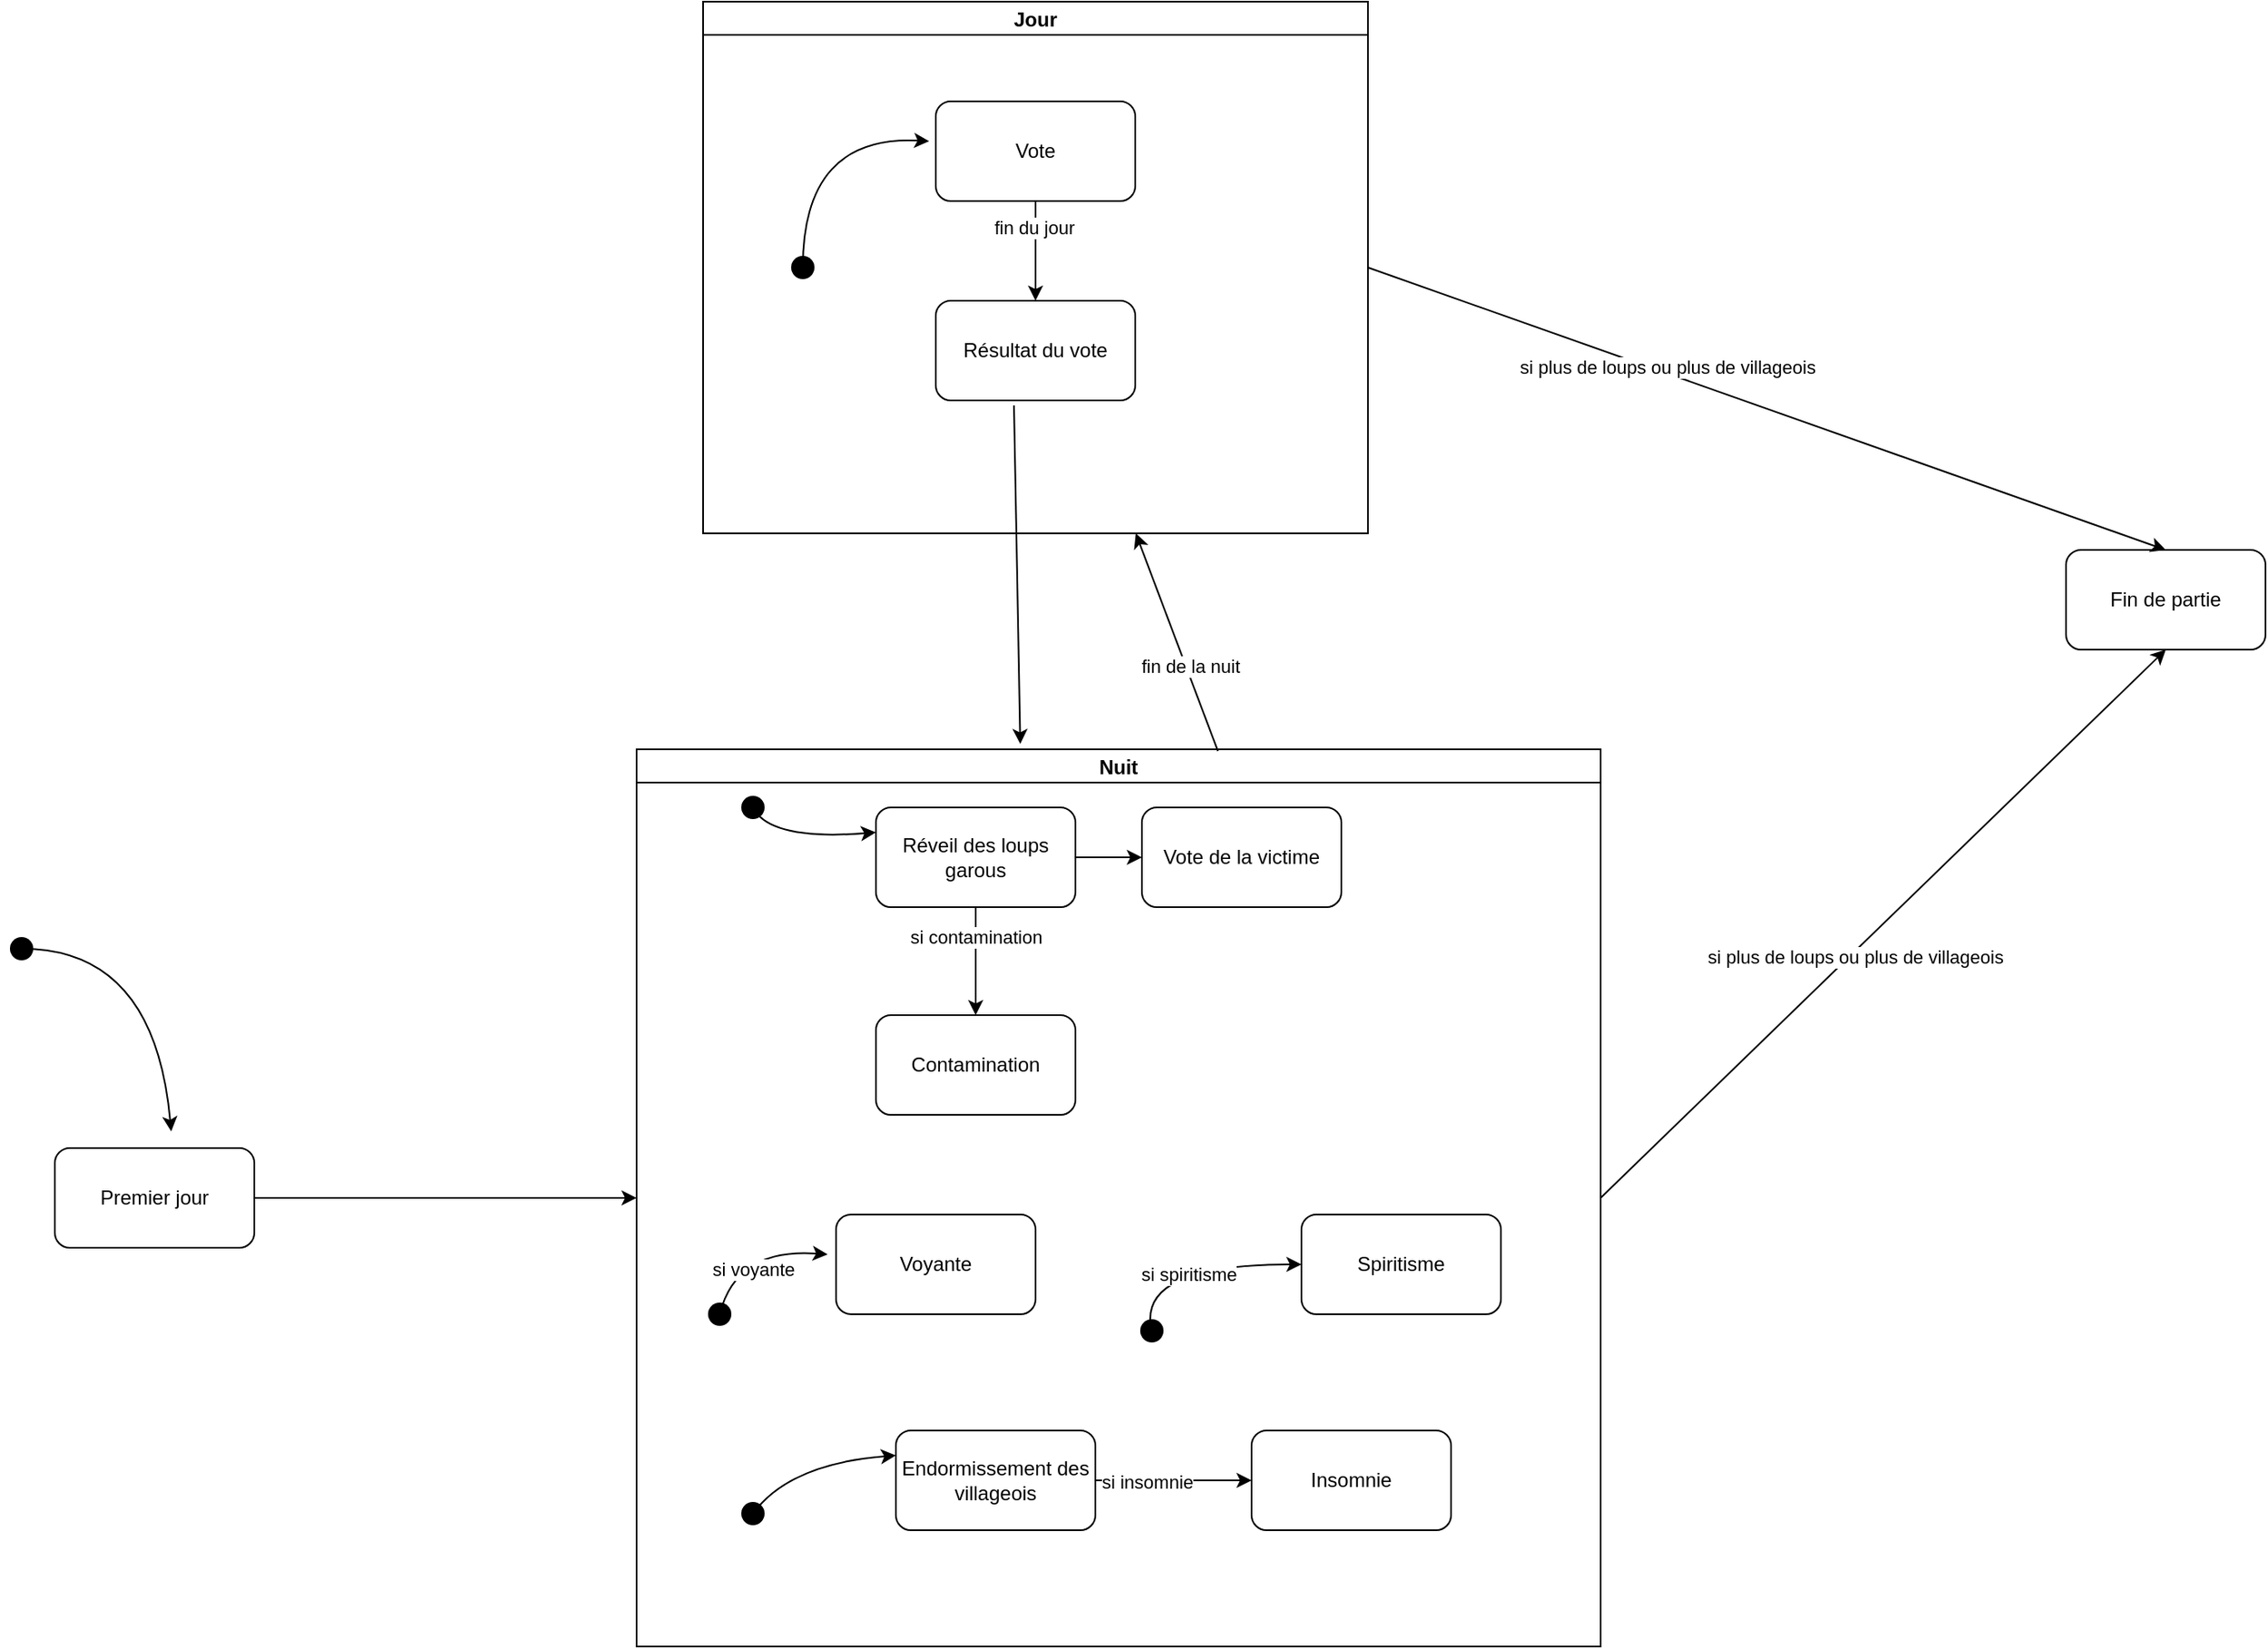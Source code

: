 <mxfile>
    <diagram id="Oxfqx7WeoOtfq7skmDKF" name="Page-1">
        <mxGraphModel dx="1834" dy="773" grid="1" gridSize="10" guides="1" tooltips="1" connect="1" arrows="1" fold="1" page="1" pageScale="1" pageWidth="827" pageHeight="1169" math="0" shadow="0">
            <root>
                <mxCell id="0"/>
                <mxCell id="1" parent="0"/>
                <mxCell id="8" value="" style="shape=waypoint;sketch=0;fillStyle=solid;size=6;pointerEvents=1;points=[];fillColor=none;resizable=0;rotatable=0;perimeter=centerPerimeter;snapToPoint=1;spacing=3;strokeWidth=5;" parent="1" vertex="1">
                    <mxGeometry x="-230" y="670" width="20" height="20" as="geometry"/>
                </mxCell>
                <mxCell id="9" value="Jour" style="swimlane;startSize=20;horizontal=1;containerType=tree;" parent="1" vertex="1">
                    <mxGeometry x="190" y="110" width="400" height="320" as="geometry">
                        <mxRectangle x="210" y="240" width="120" height="30" as="alternateBounds"/>
                    </mxGeometry>
                </mxCell>
                <mxCell id="17" value="Vote" style="rounded=1;whiteSpace=wrap;html=1;strokeWidth=1;" parent="9" vertex="1">
                    <mxGeometry x="140" y="60" width="120" height="60" as="geometry"/>
                </mxCell>
                <mxCell id="18" value="" style="curved=1;endArrow=classic;html=1;exitX=0.7;exitY=-0.05;exitDx=0;exitDy=0;exitPerimeter=0;entryX=-0.033;entryY=0.4;entryDx=0;entryDy=0;entryPerimeter=0;" parent="9" source="19" target="17" edge="1">
                    <mxGeometry width="50" height="50" relative="1" as="geometry">
                        <mxPoint x="30" y="130" as="sourcePoint"/>
                        <mxPoint x="100" y="70" as="targetPoint"/>
                        <Array as="points">
                            <mxPoint x="60" y="80"/>
                        </Array>
                    </mxGeometry>
                </mxCell>
                <mxCell id="19" value="" style="shape=waypoint;sketch=0;fillStyle=solid;size=6;pointerEvents=1;points=[];fillColor=none;resizable=0;rotatable=0;perimeter=centerPerimeter;snapToPoint=1;spacing=3;strokeWidth=5;" parent="9" vertex="1">
                    <mxGeometry x="50" y="150" width="20" height="20" as="geometry"/>
                </mxCell>
                <mxCell id="24" value="" style="edgeStyle=none;html=1;" parent="9" source="17" target="25" edge="1">
                    <mxGeometry relative="1" as="geometry"/>
                </mxCell>
                <mxCell id="26" value="fin du jour" style="edgeLabel;html=1;align=center;verticalAlign=middle;resizable=0;points=[];" parent="24" vertex="1" connectable="0">
                    <mxGeometry x="-0.467" y="-1" relative="1" as="geometry">
                        <mxPoint as="offset"/>
                    </mxGeometry>
                </mxCell>
                <mxCell id="25" value="Résultat du vote" style="rounded=1;whiteSpace=wrap;html=1;strokeWidth=1;" parent="9" vertex="1">
                    <mxGeometry x="140" y="180" width="120" height="60" as="geometry"/>
                </mxCell>
                <mxCell id="13" value="" style="curved=1;endArrow=classic;html=1;exitX=1.1;exitY=0.8;exitDx=0;exitDy=0;exitPerimeter=0;" parent="1" source="8" edge="1">
                    <mxGeometry width="50" height="50" relative="1" as="geometry">
                        <mxPoint x="70" y="100" as="sourcePoint"/>
                        <mxPoint x="-130" y="790" as="targetPoint"/>
                        <Array as="points">
                            <mxPoint x="-140" y="680"/>
                        </Array>
                    </mxGeometry>
                </mxCell>
                <mxCell id="14" value="Nuit" style="swimlane;startSize=20;horizontal=1;containerType=tree;" parent="1" vertex="1">
                    <mxGeometry x="150" y="560" width="580" height="540" as="geometry">
                        <mxRectangle x="124" y="580" width="120" height="30" as="alternateBounds"/>
                    </mxGeometry>
                </mxCell>
                <mxCell id="28" value="Réveil des loups garous" style="rounded=1;whiteSpace=wrap;html=1;strokeWidth=1;" parent="14" vertex="1">
                    <mxGeometry x="144" y="35" width="120" height="60" as="geometry"/>
                </mxCell>
                <mxCell id="29" value="" style="curved=1;endArrow=classic;html=1;entryX=0;entryY=0.25;entryDx=0;entryDy=0;exitX=0.7;exitY=-0.1;exitDx=0;exitDy=0;exitPerimeter=0;" parent="14" source="30" target="28" edge="1">
                    <mxGeometry width="50" height="50" relative="1" as="geometry">
                        <mxPoint x="146" y="135" as="sourcePoint"/>
                        <mxPoint x="130" y="55" as="targetPoint"/>
                        <Array as="points">
                            <mxPoint x="80" y="55"/>
                        </Array>
                    </mxGeometry>
                </mxCell>
                <mxCell id="30" value="" style="shape=waypoint;sketch=0;fillStyle=solid;size=6;pointerEvents=1;points=[];fillColor=none;resizable=0;rotatable=0;perimeter=centerPerimeter;snapToPoint=1;spacing=3;strokeWidth=5;" parent="14" vertex="1">
                    <mxGeometry x="60" y="25" width="20" height="20" as="geometry"/>
                </mxCell>
                <mxCell id="31" value="" style="edgeStyle=none;html=1;" parent="14" source="28" target="32" edge="1">
                    <mxGeometry relative="1" as="geometry"/>
                </mxCell>
                <mxCell id="32" value="Vote de la victime" style="rounded=1;whiteSpace=wrap;html=1;strokeWidth=1;" parent="14" vertex="1">
                    <mxGeometry x="304" y="35" width="120" height="60" as="geometry"/>
                </mxCell>
                <mxCell id="56" value="Voyante" style="rounded=1;whiteSpace=wrap;html=1;" vertex="1" parent="14">
                    <mxGeometry x="120" y="280" width="120" height="60" as="geometry"/>
                </mxCell>
                <mxCell id="57" value="Contamination" style="rounded=1;whiteSpace=wrap;html=1;" vertex="1" parent="14">
                    <mxGeometry x="144" y="160" width="120" height="60" as="geometry"/>
                </mxCell>
                <mxCell id="58" value="Spiritisme" style="rounded=1;whiteSpace=wrap;html=1;" vertex="1" parent="14">
                    <mxGeometry x="400" y="280" width="120" height="60" as="geometry"/>
                </mxCell>
                <mxCell id="59" value="Endormissement des villageois" style="rounded=1;whiteSpace=wrap;html=1;strokeWidth=1;" vertex="1" parent="14">
                    <mxGeometry x="156" y="410" width="120" height="60" as="geometry"/>
                </mxCell>
                <mxCell id="60" value="" style="curved=1;endArrow=classic;html=1;entryX=0;entryY=0.25;entryDx=0;entryDy=0;exitX=0.7;exitY=-0.1;exitDx=0;exitDy=0;exitPerimeter=0;" edge="1" parent="14" source="61" target="59">
                    <mxGeometry width="50" height="50" relative="1" as="geometry">
                        <mxPoint x="8" y="-50" as="sourcePoint"/>
                        <mxPoint x="-8" y="-130" as="targetPoint"/>
                        <Array as="points">
                            <mxPoint x="92" y="430"/>
                        </Array>
                    </mxGeometry>
                </mxCell>
                <mxCell id="61" value="" style="shape=waypoint;sketch=0;fillStyle=solid;size=6;pointerEvents=1;points=[];fillColor=none;resizable=0;rotatable=0;perimeter=centerPerimeter;snapToPoint=1;spacing=3;strokeWidth=5;" vertex="1" parent="14">
                    <mxGeometry x="60" y="450" width="20" height="20" as="geometry"/>
                </mxCell>
                <mxCell id="64" value="Insomnie" style="rounded=1;whiteSpace=wrap;html=1;" vertex="1" parent="14">
                    <mxGeometry x="370" y="410" width="120" height="60" as="geometry"/>
                </mxCell>
                <mxCell id="65" value="" style="endArrow=classic;html=1;exitX=1;exitY=0.5;exitDx=0;exitDy=0;entryX=0;entryY=0.5;entryDx=0;entryDy=0;" edge="1" parent="14" source="59" target="64">
                    <mxGeometry width="50" height="50" relative="1" as="geometry">
                        <mxPoint x="220" y="220" as="sourcePoint"/>
                        <mxPoint x="360" y="440" as="targetPoint"/>
                    </mxGeometry>
                </mxCell>
                <mxCell id="69" value="si insomnie" style="edgeLabel;html=1;align=center;verticalAlign=middle;resizable=0;points=[];" vertex="1" connectable="0" parent="65">
                    <mxGeometry x="-0.34" y="-1" relative="1" as="geometry">
                        <mxPoint as="offset"/>
                    </mxGeometry>
                </mxCell>
                <mxCell id="76" value="" style="endArrow=classic;html=1;exitX=0.5;exitY=1;exitDx=0;exitDy=0;entryX=0.5;entryY=0;entryDx=0;entryDy=0;" edge="1" parent="14" source="28" target="57">
                    <mxGeometry width="50" height="50" relative="1" as="geometry">
                        <mxPoint x="214" y="195" as="sourcePoint"/>
                        <mxPoint x="264" y="145" as="targetPoint"/>
                    </mxGeometry>
                </mxCell>
                <mxCell id="77" value="si contamination" style="edgeLabel;html=1;align=center;verticalAlign=middle;resizable=0;points=[];" vertex="1" connectable="0" parent="76">
                    <mxGeometry x="-0.446" relative="1" as="geometry">
                        <mxPoint as="offset"/>
                    </mxGeometry>
                </mxCell>
                <mxCell id="79" value="" style="shape=waypoint;sketch=0;fillStyle=solid;size=6;pointerEvents=1;points=[];fillColor=none;resizable=0;rotatable=0;perimeter=centerPerimeter;snapToPoint=1;spacing=3;strokeWidth=5;" vertex="1" parent="14">
                    <mxGeometry x="40" y="330" width="20" height="20" as="geometry"/>
                </mxCell>
                <mxCell id="78" value="" style="curved=1;endArrow=classic;html=1;entryX=-0.042;entryY=0.4;entryDx=0;entryDy=0;exitX=0.7;exitY=-0.1;exitDx=0;exitDy=0;exitPerimeter=0;entryPerimeter=0;" edge="1" parent="14" source="79" target="56">
                    <mxGeometry width="50" height="50" relative="1" as="geometry">
                        <mxPoint x="-132" y="-600" as="sourcePoint"/>
                        <mxPoint x="166" y="435" as="targetPoint"/>
                        <Array as="points">
                            <mxPoint x="60" y="300"/>
                        </Array>
                    </mxGeometry>
                </mxCell>
                <mxCell id="80" value="si voyante" style="edgeLabel;html=1;align=center;verticalAlign=middle;resizable=0;points=[];" vertex="1" connectable="0" parent="78">
                    <mxGeometry x="0.083" y="-12" relative="1" as="geometry">
                        <mxPoint as="offset"/>
                    </mxGeometry>
                </mxCell>
                <mxCell id="84" value="" style="shape=waypoint;sketch=0;fillStyle=solid;size=6;pointerEvents=1;points=[];fillColor=none;resizable=0;rotatable=0;perimeter=centerPerimeter;snapToPoint=1;spacing=3;strokeWidth=5;" vertex="1" parent="14">
                    <mxGeometry x="300" y="340" width="20" height="20" as="geometry"/>
                </mxCell>
                <mxCell id="83" value="" style="curved=1;endArrow=classic;html=1;entryX=0;entryY=0.5;entryDx=0;entryDy=0;exitX=0.7;exitY=-0.1;exitDx=0;exitDy=0;exitPerimeter=0;" edge="1" parent="14" source="84" target="58">
                    <mxGeometry width="50" height="50" relative="1" as="geometry">
                        <mxPoint x="-122" y="-590" as="sourcePoint"/>
                        <mxPoint x="176" y="445" as="targetPoint"/>
                        <Array as="points">
                            <mxPoint x="300" y="310"/>
                        </Array>
                    </mxGeometry>
                </mxCell>
                <mxCell id="85" value="si spiritisme" style="edgeLabel;html=1;align=center;verticalAlign=middle;resizable=0;points=[];" vertex="1" connectable="0" parent="83">
                    <mxGeometry x="0.037" y="-6" relative="1" as="geometry">
                        <mxPoint as="offset"/>
                    </mxGeometry>
                </mxCell>
                <mxCell id="27" value="" style="endArrow=classic;html=1;exitX=0.392;exitY=1.05;exitDx=0;exitDy=0;exitPerimeter=0;entryX=0.398;entryY=-0.006;entryDx=0;entryDy=0;entryPerimeter=0;" parent="1" source="25" target="14" edge="1">
                    <mxGeometry width="50" height="50" relative="1" as="geometry">
                        <mxPoint x="390" y="540" as="sourcePoint"/>
                        <mxPoint x="440" y="490" as="targetPoint"/>
                    </mxGeometry>
                </mxCell>
                <mxCell id="37" value="" style="endArrow=classic;html=1;exitX=0.603;exitY=0.002;exitDx=0;exitDy=0;exitPerimeter=0;" parent="1" source="14" target="9" edge="1">
                    <mxGeometry width="50" height="50" relative="1" as="geometry">
                        <mxPoint x="420" y="630" as="sourcePoint"/>
                        <mxPoint x="490" y="266" as="targetPoint"/>
                    </mxGeometry>
                </mxCell>
                <mxCell id="40" value="fin de la nuit" style="edgeLabel;html=1;align=center;verticalAlign=middle;resizable=0;points=[];" parent="37" vertex="1" connectable="0">
                    <mxGeometry x="-0.225" y="-2" relative="1" as="geometry">
                        <mxPoint as="offset"/>
                    </mxGeometry>
                </mxCell>
                <mxCell id="41" value="&lt;span style=&quot;font-weight: normal;&quot;&gt;Premier jour&lt;/span&gt;" style="rounded=1;whiteSpace=wrap;html=1;fontStyle=1;startSize=20;" parent="1" vertex="1">
                    <mxGeometry x="-200" y="800" width="120" height="60" as="geometry"/>
                </mxCell>
                <mxCell id="43" value="" style="endArrow=classic;html=1;exitX=1;exitY=0.5;exitDx=0;exitDy=0;entryX=0;entryY=0.5;entryDx=0;entryDy=0;" parent="1" source="41" edge="1" target="14">
                    <mxGeometry width="50" height="50" relative="1" as="geometry">
                        <mxPoint x="-70" y="840" as="sourcePoint"/>
                        <mxPoint x="60" y="810" as="targetPoint"/>
                    </mxGeometry>
                </mxCell>
                <mxCell id="66" style="edgeStyle=none;html=1;" edge="1" parent="1" source="64">
                    <mxGeometry relative="1" as="geometry">
                        <mxPoint x="520" y="1000" as="targetPoint"/>
                    </mxGeometry>
                </mxCell>
                <mxCell id="86" value="Fin de partie" style="rounded=1;whiteSpace=wrap;html=1;" vertex="1" parent="1">
                    <mxGeometry x="1010" y="440" width="120" height="60" as="geometry"/>
                </mxCell>
                <mxCell id="87" value="" style="endArrow=classic;html=1;entryX=0.5;entryY=1;entryDx=0;entryDy=0;exitX=1;exitY=0.5;exitDx=0;exitDy=0;" edge="1" parent="1" source="14" target="86">
                    <mxGeometry width="50" height="50" relative="1" as="geometry">
                        <mxPoint x="770" y="880" as="sourcePoint"/>
                        <mxPoint x="780" y="790" as="targetPoint"/>
                    </mxGeometry>
                </mxCell>
                <mxCell id="90" value="si plus de loups ou plus de villageois" style="edgeLabel;html=1;align=center;verticalAlign=middle;resizable=0;points=[];" vertex="1" connectable="0" parent="87">
                    <mxGeometry x="-0.116" y="-3" relative="1" as="geometry">
                        <mxPoint y="-1" as="offset"/>
                    </mxGeometry>
                </mxCell>
                <mxCell id="88" value="" style="endArrow=classic;html=1;exitX=1;exitY=0.5;exitDx=0;exitDy=0;entryX=0.5;entryY=0;entryDx=0;entryDy=0;" edge="1" parent="1" source="9" target="86">
                    <mxGeometry width="50" height="50" relative="1" as="geometry">
                        <mxPoint x="730" y="520" as="sourcePoint"/>
                        <mxPoint x="780" y="470" as="targetPoint"/>
                    </mxGeometry>
                </mxCell>
                <mxCell id="91" value="si plus de loups ou plus de villageois" style="edgeLabel;html=1;align=center;verticalAlign=middle;resizable=0;points=[];" vertex="1" connectable="0" parent="88">
                    <mxGeometry x="-0.432" y="-1" relative="1" as="geometry">
                        <mxPoint x="44" y="11" as="offset"/>
                    </mxGeometry>
                </mxCell>
            </root>
        </mxGraphModel>
    </diagram>
</mxfile>